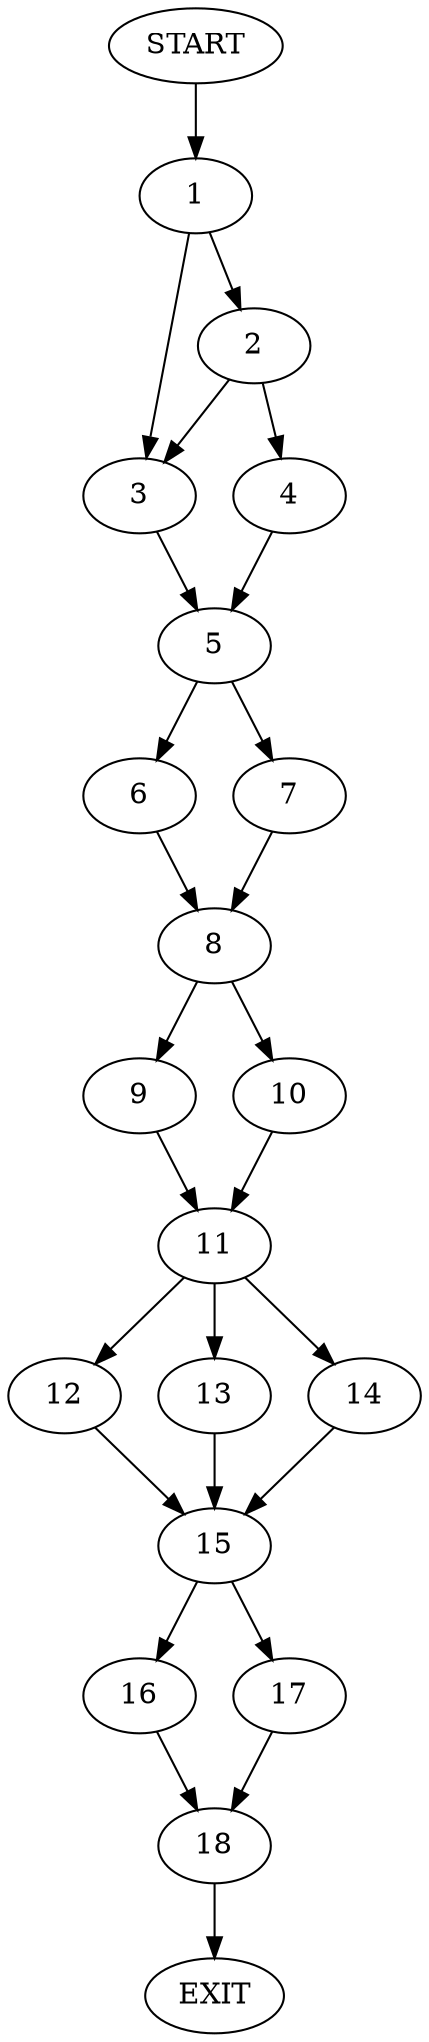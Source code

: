 digraph {
0 [label="START"]
19 [label="EXIT"]
0 -> 1
1 -> 2
1 -> 3
2 -> 4
2 -> 3
3 -> 5
4 -> 5
5 -> 6
5 -> 7
6 -> 8
7 -> 8
8 -> 9
8 -> 10
10 -> 11
9 -> 11
11 -> 12
11 -> 13
11 -> 14
12 -> 15
14 -> 15
13 -> 15
15 -> 16
15 -> 17
16 -> 18
17 -> 18
18 -> 19
}
